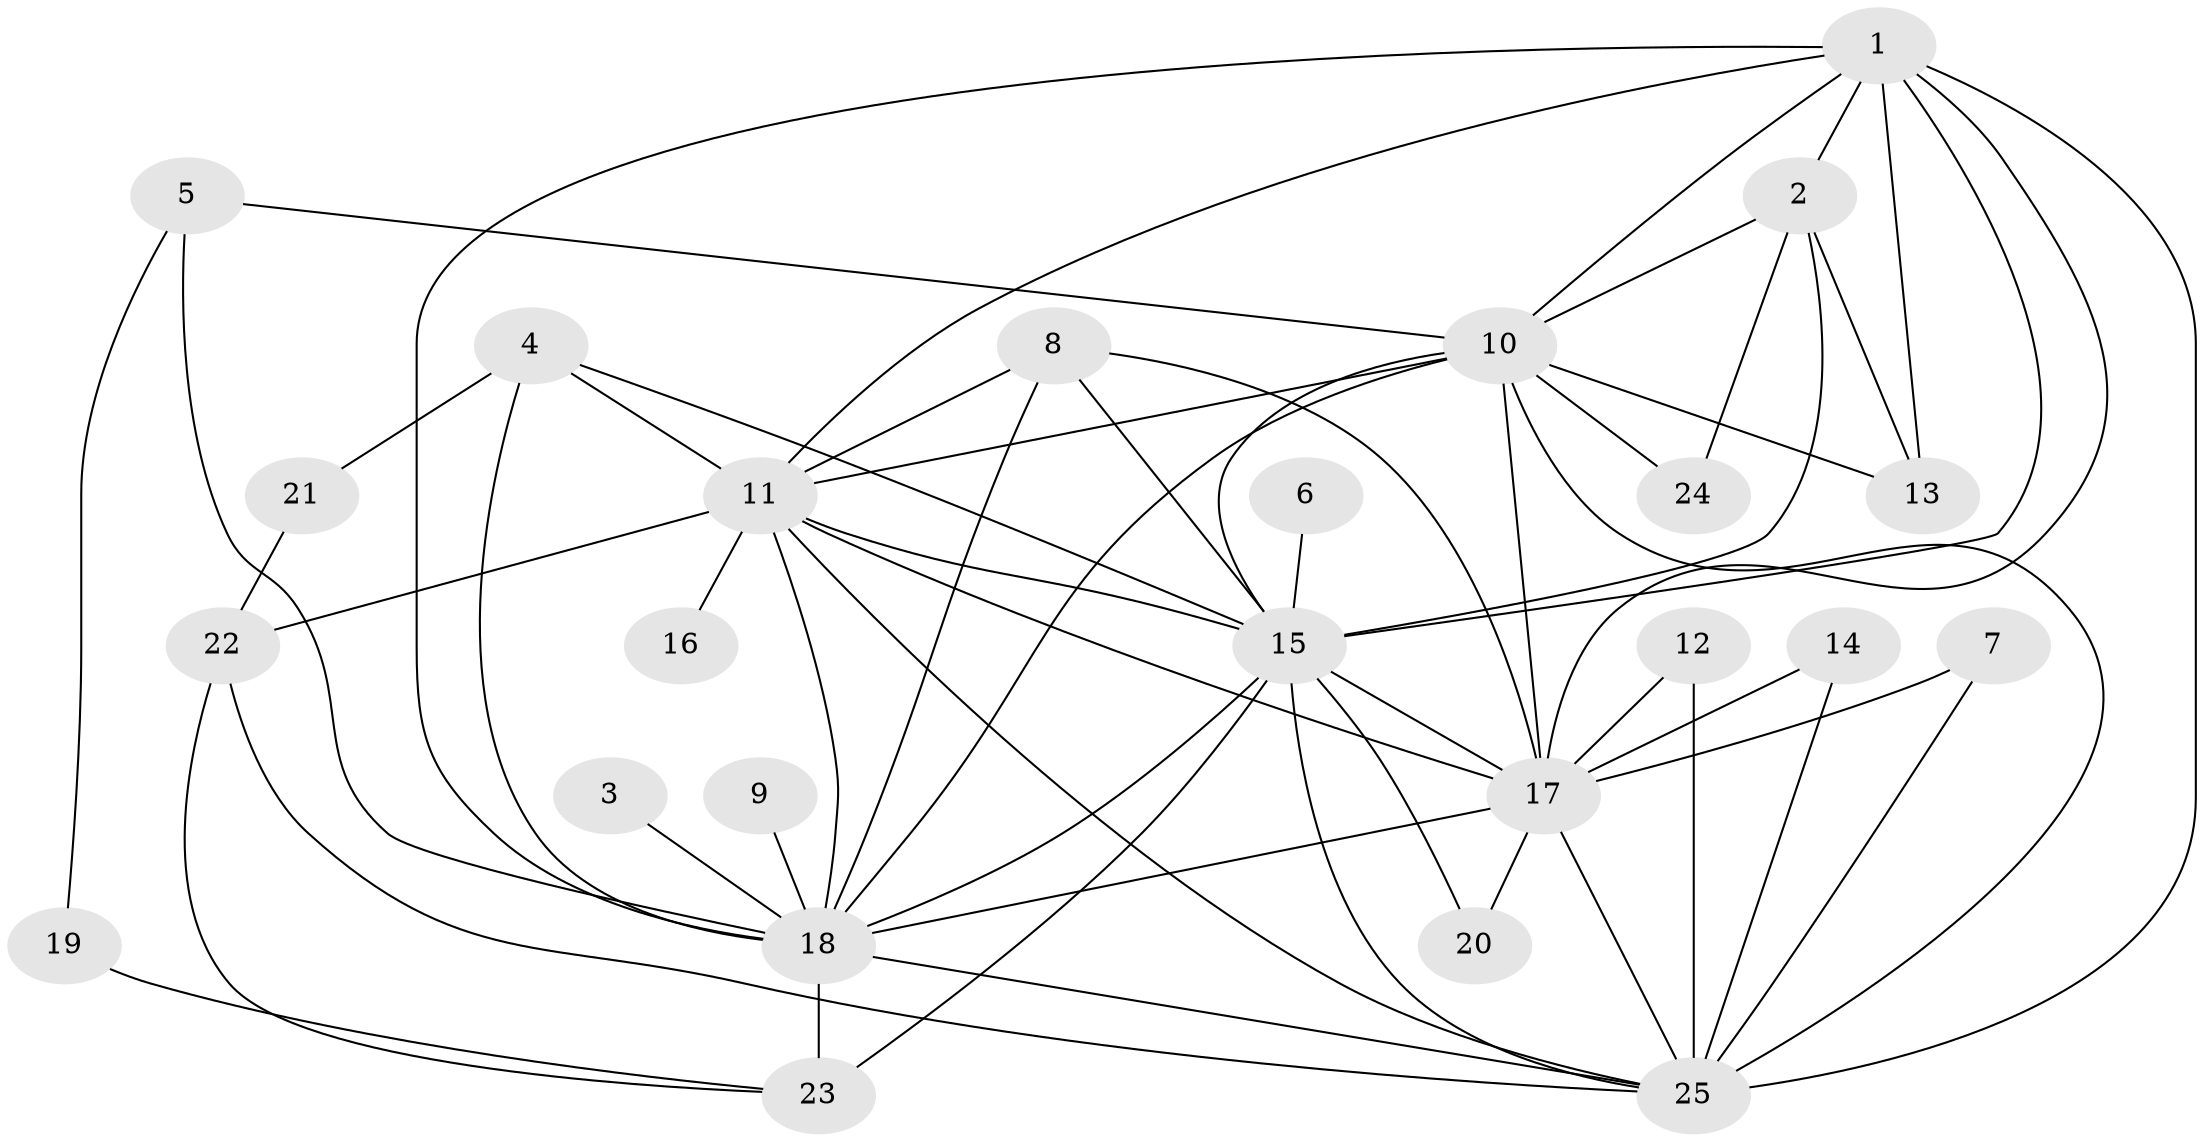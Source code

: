 // original degree distribution, {15: 0.02, 21: 0.02, 10: 0.02, 12: 0.04, 13: 0.02, 14: 0.04, 19: 0.04, 4: 0.08, 3: 0.18, 6: 0.02, 2: 0.52}
// Generated by graph-tools (version 1.1) at 2025/01/03/09/25 03:01:23]
// undirected, 25 vertices, 59 edges
graph export_dot {
graph [start="1"]
  node [color=gray90,style=filled];
  1;
  2;
  3;
  4;
  5;
  6;
  7;
  8;
  9;
  10;
  11;
  12;
  13;
  14;
  15;
  16;
  17;
  18;
  19;
  20;
  21;
  22;
  23;
  24;
  25;
  1 -- 2 [weight=1.0];
  1 -- 10 [weight=4.0];
  1 -- 11 [weight=2.0];
  1 -- 13 [weight=1.0];
  1 -- 15 [weight=2.0];
  1 -- 17 [weight=4.0];
  1 -- 18 [weight=3.0];
  1 -- 25 [weight=3.0];
  2 -- 10 [weight=1.0];
  2 -- 13 [weight=1.0];
  2 -- 15 [weight=1.0];
  2 -- 24 [weight=1.0];
  3 -- 18 [weight=1.0];
  4 -- 11 [weight=1.0];
  4 -- 15 [weight=1.0];
  4 -- 18 [weight=1.0];
  4 -- 21 [weight=2.0];
  5 -- 10 [weight=1.0];
  5 -- 18 [weight=1.0];
  5 -- 19 [weight=1.0];
  6 -- 15 [weight=1.0];
  7 -- 17 [weight=1.0];
  7 -- 25 [weight=1.0];
  8 -- 11 [weight=1.0];
  8 -- 15 [weight=1.0];
  8 -- 17 [weight=1.0];
  8 -- 18 [weight=1.0];
  9 -- 18 [weight=1.0];
  10 -- 11 [weight=4.0];
  10 -- 13 [weight=1.0];
  10 -- 15 [weight=3.0];
  10 -- 17 [weight=5.0];
  10 -- 18 [weight=2.0];
  10 -- 24 [weight=2.0];
  10 -- 25 [weight=2.0];
  11 -- 15 [weight=2.0];
  11 -- 16 [weight=1.0];
  11 -- 17 [weight=2.0];
  11 -- 18 [weight=2.0];
  11 -- 22 [weight=2.0];
  11 -- 25 [weight=1.0];
  12 -- 17 [weight=1.0];
  12 -- 25 [weight=1.0];
  14 -- 17 [weight=1.0];
  14 -- 25 [weight=1.0];
  15 -- 17 [weight=3.0];
  15 -- 18 [weight=1.0];
  15 -- 20 [weight=1.0];
  15 -- 23 [weight=1.0];
  15 -- 25 [weight=1.0];
  17 -- 18 [weight=2.0];
  17 -- 20 [weight=1.0];
  17 -- 25 [weight=3.0];
  18 -- 23 [weight=3.0];
  18 -- 25 [weight=1.0];
  19 -- 23 [weight=2.0];
  21 -- 22 [weight=1.0];
  22 -- 23 [weight=1.0];
  22 -- 25 [weight=1.0];
}

